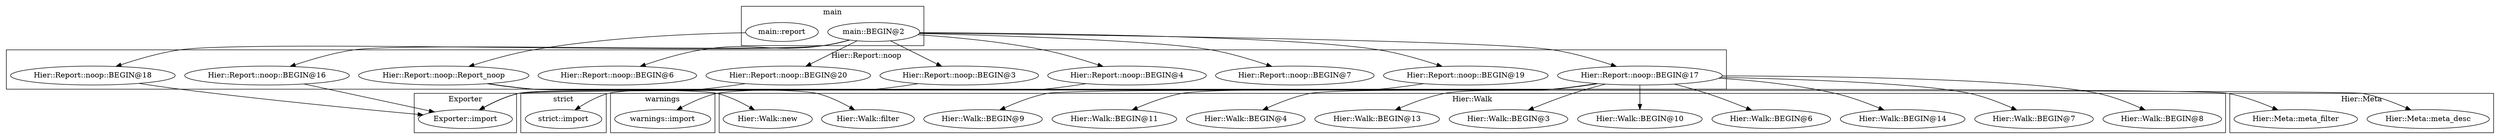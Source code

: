 digraph {
graph [overlap=false]
subgraph cluster_Hier_Walk {
	label="Hier::Walk";
	"Hier::Walk::BEGIN@4";
	"Hier::Walk::BEGIN@11";
	"Hier::Walk::new";
	"Hier::Walk::BEGIN@9";
	"Hier::Walk::filter";
	"Hier::Walk::BEGIN@8";
	"Hier::Walk::BEGIN@7";
	"Hier::Walk::BEGIN@14";
	"Hier::Walk::BEGIN@6";
	"Hier::Walk::BEGIN@10";
	"Hier::Walk::BEGIN@3";
	"Hier::Walk::BEGIN@13";
}
subgraph cluster_warnings {
	label="warnings";
	"warnings::import";
}
subgraph cluster_main {
	label="main";
	"main::BEGIN@2";
	"main::report";
}
subgraph cluster_strict {
	label="strict";
	"strict::import";
}
subgraph cluster_Hier_Report_noop {
	label="Hier::Report::noop";
	"Hier::Report::noop::BEGIN@16";
	"Hier::Report::noop::BEGIN@3";
	"Hier::Report::noop::BEGIN@19";
	"Hier::Report::noop::BEGIN@7";
	"Hier::Report::noop::BEGIN@4";
	"Hier::Report::noop::BEGIN@17";
	"Hier::Report::noop::BEGIN@18";
	"Hier::Report::noop::BEGIN@6";
	"Hier::Report::noop::Report_noop";
	"Hier::Report::noop::BEGIN@20";
}
subgraph cluster_Hier_Meta {
	label="Hier::Meta";
	"Hier::Meta::meta_filter";
	"Hier::Meta::meta_desc";
}
subgraph cluster_Exporter {
	label="Exporter";
	"Exporter::import";
}
"Hier::Report::noop::BEGIN@17" -> "Hier::Walk::BEGIN@3";
"main::BEGIN@2" -> "Hier::Report::noop::BEGIN@16";
"Hier::Report::noop::Report_noop" -> "Hier::Walk::filter";
"Hier::Report::noop::BEGIN@17" -> "Hier::Walk::BEGIN@8";
"Hier::Report::noop::BEGIN@20" -> "Exporter::import";
"Hier::Report::noop::BEGIN@16" -> "Exporter::import";
"Hier::Report::noop::BEGIN@19" -> "Exporter::import";
"Hier::Report::noop::BEGIN@18" -> "Exporter::import";
"Hier::Report::noop::BEGIN@17" -> "Exporter::import";
"Hier::Report::noop::BEGIN@17" -> "Hier::Walk::BEGIN@14";
"main::report" -> "Hier::Report::noop::Report_noop";
"Hier::Report::noop::BEGIN@17" -> "Hier::Walk::BEGIN@13";
"Hier::Report::noop::BEGIN@17" -> "Hier::Walk::BEGIN@4";
"Hier::Report::noop::BEGIN@17" -> "Hier::Walk::BEGIN@11";
"main::BEGIN@2" -> "Hier::Report::noop::BEGIN@19";
"main::BEGIN@2" -> "Hier::Report::noop::BEGIN@4";
"main::BEGIN@2" -> "Hier::Report::noop::BEGIN@18";
"Hier::Report::noop::BEGIN@4" -> "warnings::import";
"main::BEGIN@2" -> "Hier::Report::noop::BEGIN@17";
"Hier::Report::noop::BEGIN@17" -> "Hier::Walk::BEGIN@6";
"Hier::Report::noop::Report_noop" -> "Hier::Meta::meta_desc";
"main::BEGIN@2" -> "Hier::Report::noop::BEGIN@7";
"main::BEGIN@2" -> "Hier::Report::noop::BEGIN@6";
"Hier::Report::noop::BEGIN@17" -> "Hier::Walk::BEGIN@10";
"main::BEGIN@2" -> "Hier::Report::noop::BEGIN@20";
"Hier::Report::noop::Report_noop" -> "Hier::Walk::new";
"Hier::Report::noop::BEGIN@17" -> "Hier::Walk::BEGIN@9";
"Hier::Report::noop::Report_noop" -> "Hier::Meta::meta_filter";
"main::BEGIN@2" -> "Hier::Report::noop::BEGIN@3";
"Hier::Report::noop::BEGIN@17" -> "Hier::Walk::BEGIN@7";
"Hier::Report::noop::BEGIN@3" -> "strict::import";
}
